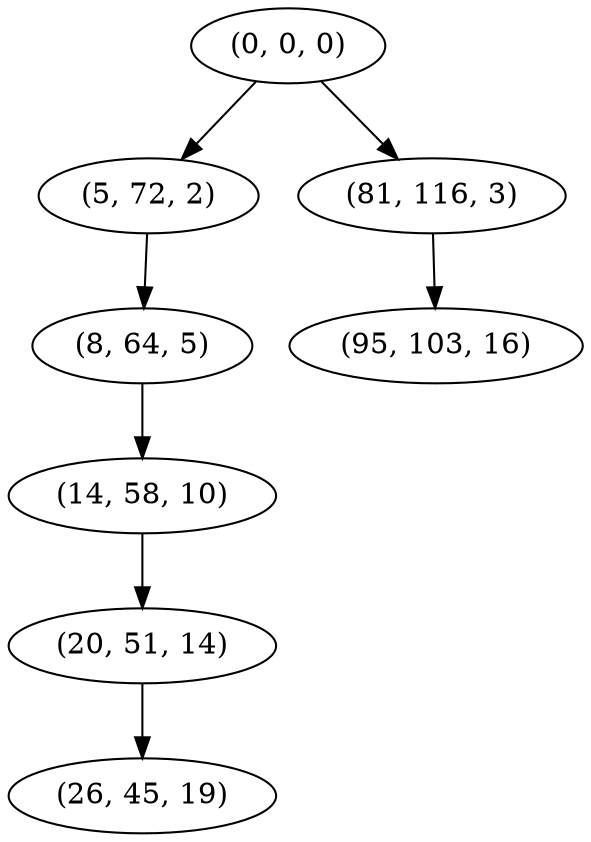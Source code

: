 digraph tree {
    "(0, 0, 0)";
    "(5, 72, 2)";
    "(8, 64, 5)";
    "(14, 58, 10)";
    "(20, 51, 14)";
    "(26, 45, 19)";
    "(81, 116, 3)";
    "(95, 103, 16)";
    "(0, 0, 0)" -> "(5, 72, 2)";
    "(0, 0, 0)" -> "(81, 116, 3)";
    "(5, 72, 2)" -> "(8, 64, 5)";
    "(8, 64, 5)" -> "(14, 58, 10)";
    "(14, 58, 10)" -> "(20, 51, 14)";
    "(20, 51, 14)" -> "(26, 45, 19)";
    "(81, 116, 3)" -> "(95, 103, 16)";
}
